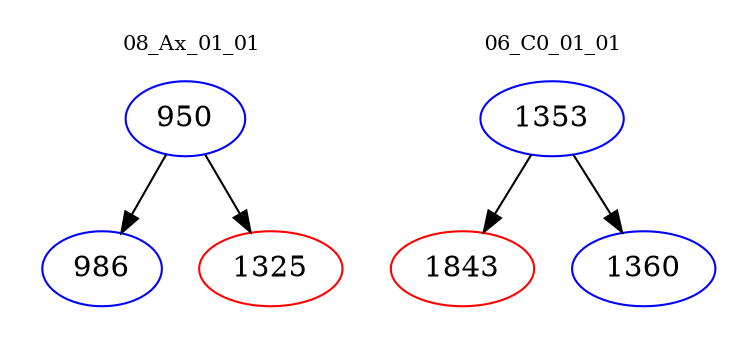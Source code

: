 digraph{
subgraph cluster_0 {
color = white
label = "08_Ax_01_01";
fontsize=10;
T0_950 [label="950", color="blue"]
T0_950 -> T0_986 [color="black"]
T0_986 [label="986", color="blue"]
T0_950 -> T0_1325 [color="black"]
T0_1325 [label="1325", color="red"]
}
subgraph cluster_1 {
color = white
label = "06_C0_01_01";
fontsize=10;
T1_1353 [label="1353", color="blue"]
T1_1353 -> T1_1843 [color="black"]
T1_1843 [label="1843", color="red"]
T1_1353 -> T1_1360 [color="black"]
T1_1360 [label="1360", color="blue"]
}
}
